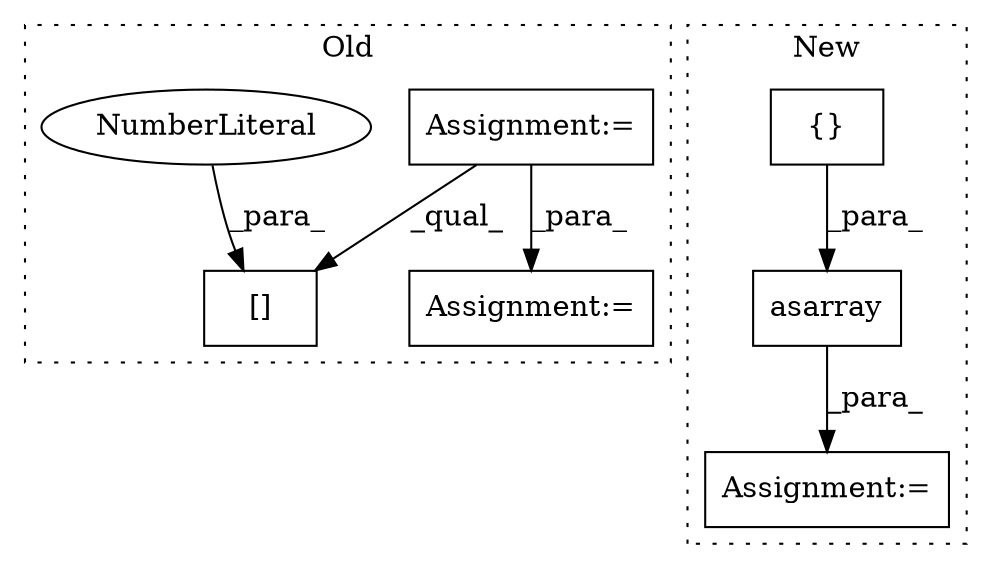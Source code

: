 digraph G {
subgraph cluster0 {
1 [label="[]" a="2" s="1160,1171" l="10,1" shape="box"];
4 [label="Assignment:=" a="7" s="1074" l="1" shape="box"];
5 [label="Assignment:=" a="7" s="1332" l="1" shape="box"];
7 [label="NumberLiteral" a="34" s="1170" l="1" shape="ellipse"];
label = "Old";
style="dotted";
}
subgraph cluster1 {
2 [label="asarray" a="32" s="1303,1335" l="8,1" shape="box"];
3 [label="Assignment:=" a="7" s="1296" l="1" shape="box"];
6 [label="{}" a="4" s="1320,1334" l="1,1" shape="box"];
label = "New";
style="dotted";
}
2 -> 3 [label="_para_"];
4 -> 5 [label="_para_"];
4 -> 1 [label="_qual_"];
6 -> 2 [label="_para_"];
7 -> 1 [label="_para_"];
}